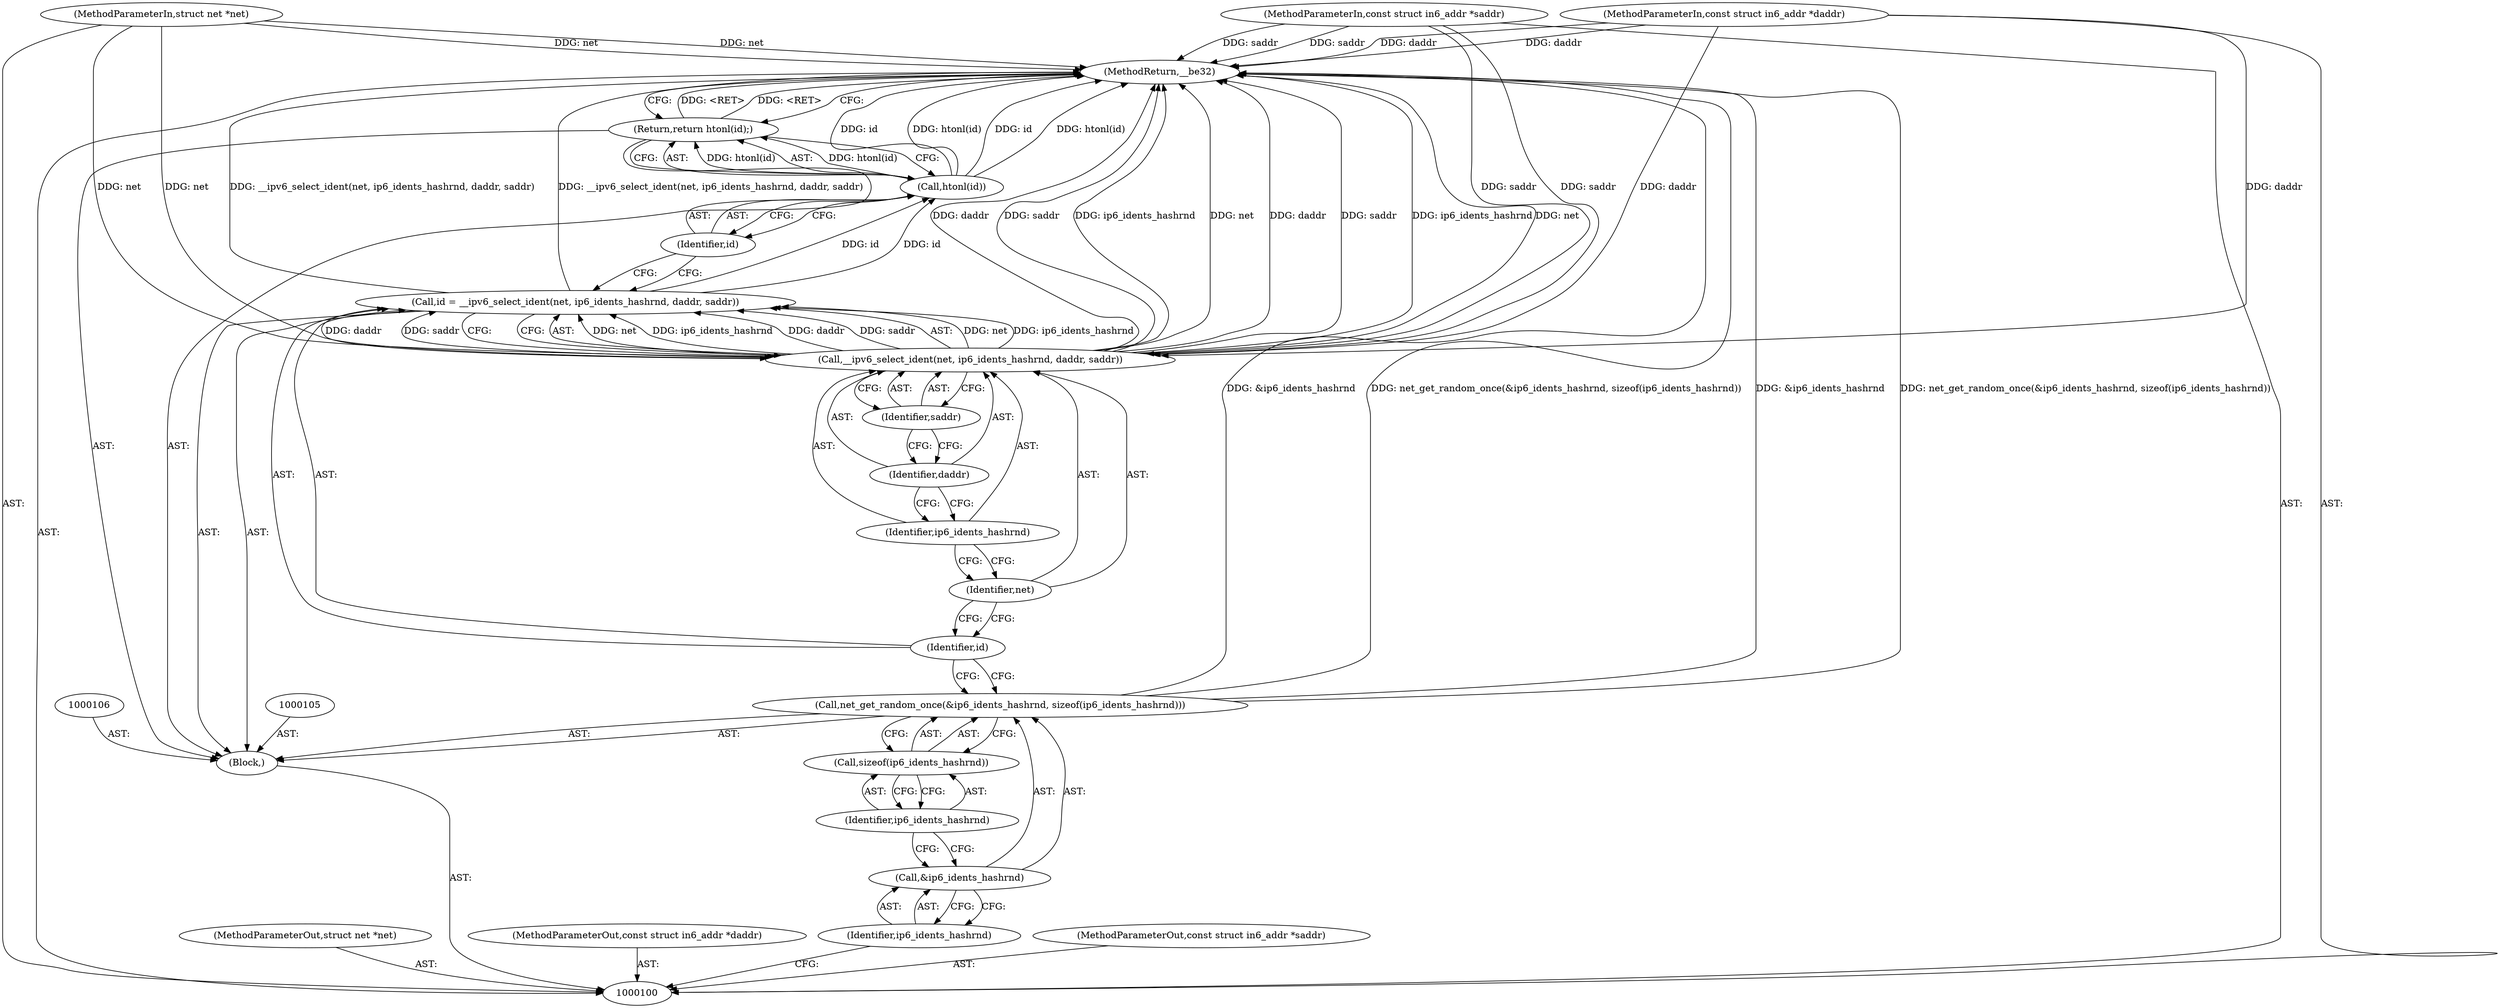 digraph "1_linux_df453700e8d81b1bdafdf684365ee2b9431fb702_2" {
"1000122" [label="(MethodReturn,__be32)"];
"1000101" [label="(MethodParameterIn,struct net *net)"];
"1000160" [label="(MethodParameterOut,struct net *net)"];
"1000121" [label="(Identifier,id)"];
"1000119" [label="(Return,return htonl(id);)"];
"1000120" [label="(Call,htonl(id))"];
"1000102" [label="(MethodParameterIn,const struct in6_addr *daddr)"];
"1000161" [label="(MethodParameterOut,const struct in6_addr *daddr)"];
"1000103" [label="(MethodParameterIn,const struct in6_addr *saddr)"];
"1000162" [label="(MethodParameterOut,const struct in6_addr *saddr)"];
"1000104" [label="(Block,)"];
"1000107" [label="(Call,net_get_random_once(&ip6_idents_hashrnd, sizeof(ip6_idents_hashrnd)))"];
"1000108" [label="(Call,&ip6_idents_hashrnd)"];
"1000109" [label="(Identifier,ip6_idents_hashrnd)"];
"1000110" [label="(Call,sizeof(ip6_idents_hashrnd))"];
"1000111" [label="(Identifier,ip6_idents_hashrnd)"];
"1000112" [label="(Call,id = __ipv6_select_ident(net, ip6_idents_hashrnd, daddr, saddr))"];
"1000113" [label="(Identifier,id)"];
"1000115" [label="(Identifier,net)"];
"1000116" [label="(Identifier,ip6_idents_hashrnd)"];
"1000117" [label="(Identifier,daddr)"];
"1000118" [label="(Identifier,saddr)"];
"1000114" [label="(Call,__ipv6_select_ident(net, ip6_idents_hashrnd, daddr, saddr))"];
"1000122" -> "1000100"  [label="AST: "];
"1000122" -> "1000119"  [label="CFG: "];
"1000114" -> "1000122"  [label="DDG: daddr"];
"1000114" -> "1000122"  [label="DDG: saddr"];
"1000114" -> "1000122"  [label="DDG: ip6_idents_hashrnd"];
"1000114" -> "1000122"  [label="DDG: net"];
"1000107" -> "1000122"  [label="DDG: &ip6_idents_hashrnd"];
"1000107" -> "1000122"  [label="DDG: net_get_random_once(&ip6_idents_hashrnd, sizeof(ip6_idents_hashrnd))"];
"1000112" -> "1000122"  [label="DDG: __ipv6_select_ident(net, ip6_idents_hashrnd, daddr, saddr)"];
"1000103" -> "1000122"  [label="DDG: saddr"];
"1000120" -> "1000122"  [label="DDG: id"];
"1000120" -> "1000122"  [label="DDG: htonl(id)"];
"1000102" -> "1000122"  [label="DDG: daddr"];
"1000101" -> "1000122"  [label="DDG: net"];
"1000119" -> "1000122"  [label="DDG: <RET>"];
"1000101" -> "1000100"  [label="AST: "];
"1000101" -> "1000122"  [label="DDG: net"];
"1000101" -> "1000114"  [label="DDG: net"];
"1000160" -> "1000100"  [label="AST: "];
"1000121" -> "1000120"  [label="AST: "];
"1000121" -> "1000112"  [label="CFG: "];
"1000120" -> "1000121"  [label="CFG: "];
"1000119" -> "1000104"  [label="AST: "];
"1000119" -> "1000120"  [label="CFG: "];
"1000120" -> "1000119"  [label="AST: "];
"1000122" -> "1000119"  [label="CFG: "];
"1000119" -> "1000122"  [label="DDG: <RET>"];
"1000120" -> "1000119"  [label="DDG: htonl(id)"];
"1000120" -> "1000119"  [label="AST: "];
"1000120" -> "1000121"  [label="CFG: "];
"1000121" -> "1000120"  [label="AST: "];
"1000119" -> "1000120"  [label="CFG: "];
"1000120" -> "1000122"  [label="DDG: id"];
"1000120" -> "1000122"  [label="DDG: htonl(id)"];
"1000120" -> "1000119"  [label="DDG: htonl(id)"];
"1000112" -> "1000120"  [label="DDG: id"];
"1000102" -> "1000100"  [label="AST: "];
"1000102" -> "1000122"  [label="DDG: daddr"];
"1000102" -> "1000114"  [label="DDG: daddr"];
"1000161" -> "1000100"  [label="AST: "];
"1000103" -> "1000100"  [label="AST: "];
"1000103" -> "1000122"  [label="DDG: saddr"];
"1000103" -> "1000114"  [label="DDG: saddr"];
"1000162" -> "1000100"  [label="AST: "];
"1000104" -> "1000100"  [label="AST: "];
"1000105" -> "1000104"  [label="AST: "];
"1000106" -> "1000104"  [label="AST: "];
"1000107" -> "1000104"  [label="AST: "];
"1000112" -> "1000104"  [label="AST: "];
"1000119" -> "1000104"  [label="AST: "];
"1000107" -> "1000104"  [label="AST: "];
"1000107" -> "1000110"  [label="CFG: "];
"1000108" -> "1000107"  [label="AST: "];
"1000110" -> "1000107"  [label="AST: "];
"1000113" -> "1000107"  [label="CFG: "];
"1000107" -> "1000122"  [label="DDG: &ip6_idents_hashrnd"];
"1000107" -> "1000122"  [label="DDG: net_get_random_once(&ip6_idents_hashrnd, sizeof(ip6_idents_hashrnd))"];
"1000108" -> "1000107"  [label="AST: "];
"1000108" -> "1000109"  [label="CFG: "];
"1000109" -> "1000108"  [label="AST: "];
"1000111" -> "1000108"  [label="CFG: "];
"1000109" -> "1000108"  [label="AST: "];
"1000109" -> "1000100"  [label="CFG: "];
"1000108" -> "1000109"  [label="CFG: "];
"1000110" -> "1000107"  [label="AST: "];
"1000110" -> "1000111"  [label="CFG: "];
"1000111" -> "1000110"  [label="AST: "];
"1000107" -> "1000110"  [label="CFG: "];
"1000111" -> "1000110"  [label="AST: "];
"1000111" -> "1000108"  [label="CFG: "];
"1000110" -> "1000111"  [label="CFG: "];
"1000112" -> "1000104"  [label="AST: "];
"1000112" -> "1000114"  [label="CFG: "];
"1000113" -> "1000112"  [label="AST: "];
"1000114" -> "1000112"  [label="AST: "];
"1000121" -> "1000112"  [label="CFG: "];
"1000112" -> "1000122"  [label="DDG: __ipv6_select_ident(net, ip6_idents_hashrnd, daddr, saddr)"];
"1000114" -> "1000112"  [label="DDG: net"];
"1000114" -> "1000112"  [label="DDG: ip6_idents_hashrnd"];
"1000114" -> "1000112"  [label="DDG: daddr"];
"1000114" -> "1000112"  [label="DDG: saddr"];
"1000112" -> "1000120"  [label="DDG: id"];
"1000113" -> "1000112"  [label="AST: "];
"1000113" -> "1000107"  [label="CFG: "];
"1000115" -> "1000113"  [label="CFG: "];
"1000115" -> "1000114"  [label="AST: "];
"1000115" -> "1000113"  [label="CFG: "];
"1000116" -> "1000115"  [label="CFG: "];
"1000116" -> "1000114"  [label="AST: "];
"1000116" -> "1000115"  [label="CFG: "];
"1000117" -> "1000116"  [label="CFG: "];
"1000117" -> "1000114"  [label="AST: "];
"1000117" -> "1000116"  [label="CFG: "];
"1000118" -> "1000117"  [label="CFG: "];
"1000118" -> "1000114"  [label="AST: "];
"1000118" -> "1000117"  [label="CFG: "];
"1000114" -> "1000118"  [label="CFG: "];
"1000114" -> "1000112"  [label="AST: "];
"1000114" -> "1000118"  [label="CFG: "];
"1000115" -> "1000114"  [label="AST: "];
"1000116" -> "1000114"  [label="AST: "];
"1000117" -> "1000114"  [label="AST: "];
"1000118" -> "1000114"  [label="AST: "];
"1000112" -> "1000114"  [label="CFG: "];
"1000114" -> "1000122"  [label="DDG: daddr"];
"1000114" -> "1000122"  [label="DDG: saddr"];
"1000114" -> "1000122"  [label="DDG: ip6_idents_hashrnd"];
"1000114" -> "1000122"  [label="DDG: net"];
"1000114" -> "1000112"  [label="DDG: net"];
"1000114" -> "1000112"  [label="DDG: ip6_idents_hashrnd"];
"1000114" -> "1000112"  [label="DDG: daddr"];
"1000114" -> "1000112"  [label="DDG: saddr"];
"1000101" -> "1000114"  [label="DDG: net"];
"1000102" -> "1000114"  [label="DDG: daddr"];
"1000103" -> "1000114"  [label="DDG: saddr"];
}
